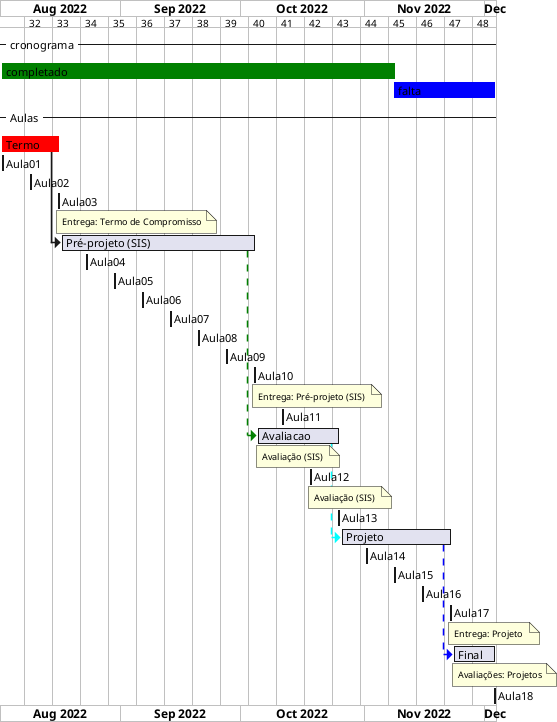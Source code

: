 @startgantt cronograma_SIS

/'TODO: tentar usar variáveis do sistema: https://blog.jdriven.com/2017/01/plantuml-pleasantness-using-current-date/  '/
/'atualizar'/
!$dataInicio = "2022-08-02"
!$dataFim  = "2022-12-03"
!$Aula01 = $dataInicio
!$Aula02 = "2022-08-09"
!$Aula03 = "2022-08-16"
!$Aula04 = "2022-08-23"
!$Aula05 = "2022-08-30"
!$Aula06 = "2022-09-06"
!$Aula07 = "2022-09-13"
!$Aula08 = "2022-09-20"
!$Aula09 = "2022-09-27"
!$Aula10 = "2022-10-04"
!$Aula11 = "2022-10-11"
!$Aula12 = "2022-10-18"
!$Aula13 = "2022-10-25"
!$Aula14 = "2022-11-01"
!$Aula15 = "2022-11-08"
!$Aula16 = "2022-11-15"
!$Aula17 = "2022-11-22"
!$Aula18 = "2022-11-29"
!$Aula18 = $dataFim

!$dataAtual  = $Aula15
/'atualizar'/

ganttscale weekly

Project starts $dataInicio

-- cronograma -- 
[completado] is colored in green
[completado] starts $dataInicio and ends $dataAtual
[falta] starts $dataAtual and ends $dataFim
[falta] is colored in blue

-- Aulas -- 
[Termo] is colored in Red
[Termo]  starts $Aula01 and ends $Aula03
[Aula01] starts $Aula01 and ends $Aula01
[Aula02] starts $Aula02 and ends $Aula02
[Aula03] starts $Aula03 and ends $Aula03
note bottom
Entrega: Termo de Compromisso
end note
[Pré-projeto (SIS)] starts at [Termo]'s end
[Pré-projeto (SIS)] ends $Aula10
[Aula04] starts $Aula04 and ends $Aula04
[Aula05] starts $Aula05 and ends $Aula05
[Aula06] starts $Aula06 and ends $Aula06
[Aula07] starts $Aula07 and ends $Aula07
[Aula08] starts $Aula08 and ends $Aula08
[Aula09] starts $Aula09 and ends $Aula09
[Aula10] starts $Aula10 and ends $Aula10
note bottom
Entrega: Pré-projeto (SIS) 
end note
[Aula11] starts $Aula11 and ends $Aula11
[Avaliacao] starts at [Pré-projeto (SIS)]'s end with green dashed link
[Avaliacao] ends $Aula13
note bottom
Avaliação (SIS) 
end note
[Aula12] starts $Aula12 and ends $Aula12
note bottom
Avaliação (SIS) 
end note
[Aula13] starts $Aula13 and ends $Aula13
[Projeto] starts at [Avaliacao]'s end with cyan dashed link
[Projeto] ends $Aula17
[Aula14] starts $Aula14 and ends $Aula14
[Aula15] starts $Aula15 and ends $Aula15
[Aula16] starts $Aula16 and ends $Aula16
[Aula17] starts $Aula17 and ends $Aula17
note bottom
Entrega: Projeto 
end note
[Final] starts at [Projeto]'s end with blue dashed link
[Final] ends $Aula18
note bottom
Avaliações: Projetos
end note
[Aula18] starts $Aula18 and ends $Aula18

@endgantt